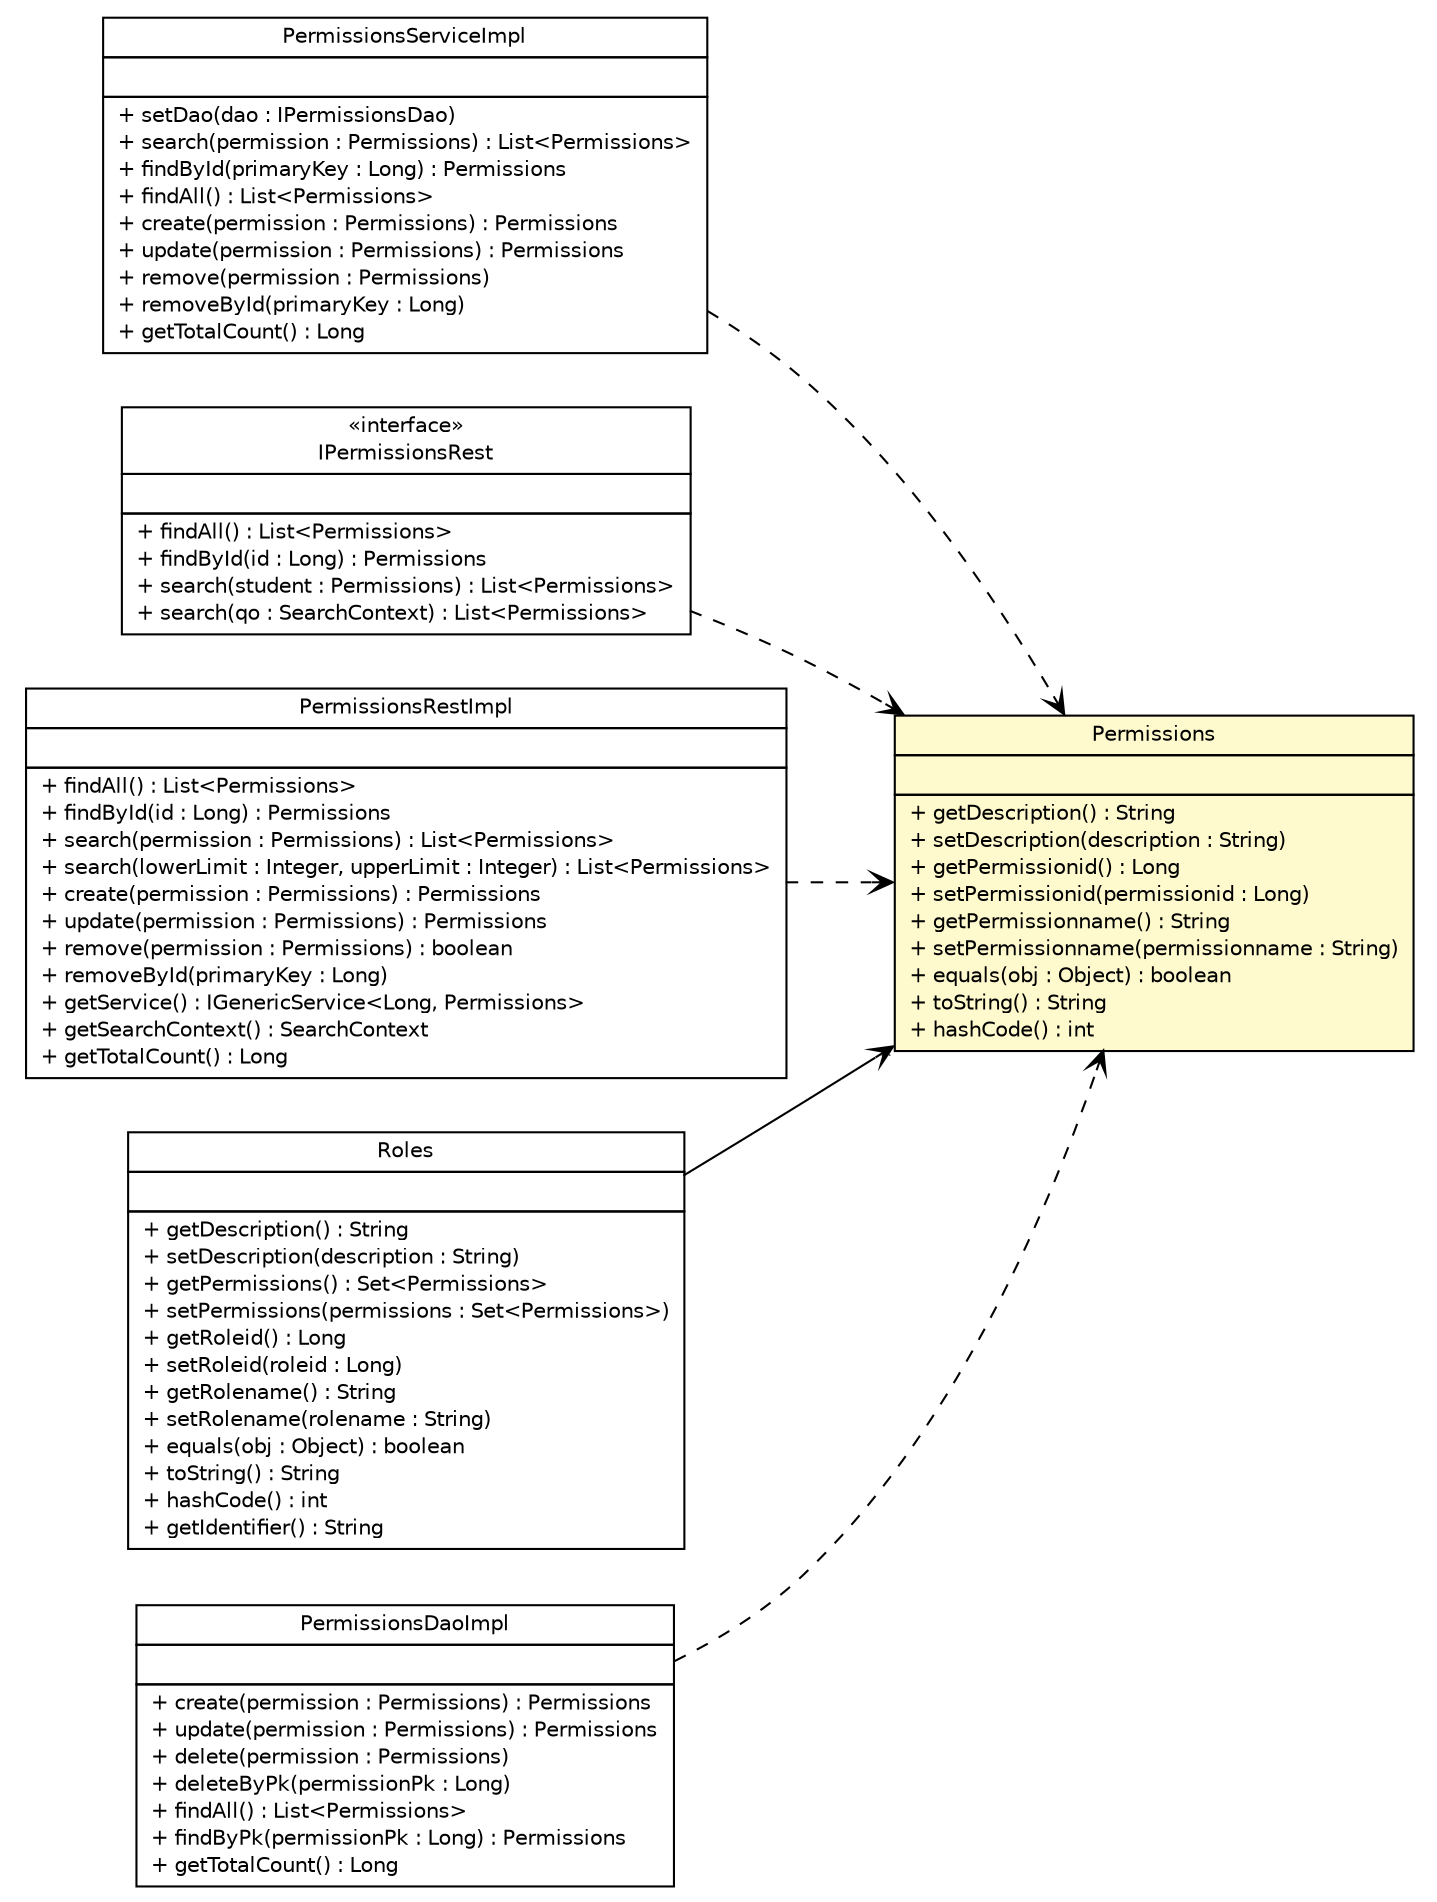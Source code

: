 #!/usr/local/bin/dot
#
# Class diagram 
# Generated by UMLGraph version 5.1 (http://www.umlgraph.org/)
#

digraph G {
	edge [fontname="Helvetica",fontsize=10,labelfontname="Helvetica",labelfontsize=10];
	node [fontname="Helvetica",fontsize=10,shape=plaintext];
	nodesep=0.25;
	ranksep=0.5;
	rankdir=LR;
	// com.inn.headstartdemo.service.impl.PermissionsServiceImpl
	c45761 [label=<<table title="com.inn.headstartdemo.service.impl.PermissionsServiceImpl" border="0" cellborder="1" cellspacing="0" cellpadding="2" port="p" href="../service/impl/PermissionsServiceImpl.html">
		<tr><td><table border="0" cellspacing="0" cellpadding="1">
<tr><td align="center" balign="center"> PermissionsServiceImpl </td></tr>
		</table></td></tr>
		<tr><td><table border="0" cellspacing="0" cellpadding="1">
<tr><td align="left" balign="left">  </td></tr>
		</table></td></tr>
		<tr><td><table border="0" cellspacing="0" cellpadding="1">
<tr><td align="left" balign="left"> + setDao(dao : IPermissionsDao) </td></tr>
<tr><td align="left" balign="left"> + search(permission : Permissions) : List&lt;Permissions&gt; </td></tr>
<tr><td align="left" balign="left"> + findById(primaryKey : Long) : Permissions </td></tr>
<tr><td align="left" balign="left"> + findAll() : List&lt;Permissions&gt; </td></tr>
<tr><td align="left" balign="left"> + create(permission : Permissions) : Permissions </td></tr>
<tr><td align="left" balign="left"> + update(permission : Permissions) : Permissions </td></tr>
<tr><td align="left" balign="left"> + remove(permission : Permissions) </td></tr>
<tr><td align="left" balign="left"> + removeById(primaryKey : Long) </td></tr>
<tr><td align="left" balign="left"> + getTotalCount() : Long </td></tr>
		</table></td></tr>
		</table>>, fontname="Helvetica", fontcolor="black", fontsize=10.0];
	// com.inn.headstartdemo.rest.IPermissionsRest
	c45772 [label=<<table title="com.inn.headstartdemo.rest.IPermissionsRest" border="0" cellborder="1" cellspacing="0" cellpadding="2" port="p" href="../rest/IPermissionsRest.html">
		<tr><td><table border="0" cellspacing="0" cellpadding="1">
<tr><td align="center" balign="center"> &#171;interface&#187; </td></tr>
<tr><td align="center" balign="center"> IPermissionsRest </td></tr>
		</table></td></tr>
		<tr><td><table border="0" cellspacing="0" cellpadding="1">
<tr><td align="left" balign="left">  </td></tr>
		</table></td></tr>
		<tr><td><table border="0" cellspacing="0" cellpadding="1">
<tr><td align="left" balign="left"> + findAll() : List&lt;Permissions&gt; </td></tr>
<tr><td align="left" balign="left"> + findById(id : Long) : Permissions </td></tr>
<tr><td align="left" balign="left"> + search(student : Permissions) : List&lt;Permissions&gt; </td></tr>
<tr><td align="left" balign="left"> + search(qo : SearchContext) : List&lt;Permissions&gt; </td></tr>
		</table></td></tr>
		</table>>, fontname="Helvetica", fontcolor="black", fontsize=10.0];
	// com.inn.headstartdemo.rest.impl.PermissionsRestImpl
	c45800 [label=<<table title="com.inn.headstartdemo.rest.impl.PermissionsRestImpl" border="0" cellborder="1" cellspacing="0" cellpadding="2" port="p" href="../rest/impl/PermissionsRestImpl.html">
		<tr><td><table border="0" cellspacing="0" cellpadding="1">
<tr><td align="center" balign="center"> PermissionsRestImpl </td></tr>
		</table></td></tr>
		<tr><td><table border="0" cellspacing="0" cellpadding="1">
<tr><td align="left" balign="left">  </td></tr>
		</table></td></tr>
		<tr><td><table border="0" cellspacing="0" cellpadding="1">
<tr><td align="left" balign="left"> + findAll() : List&lt;Permissions&gt; </td></tr>
<tr><td align="left" balign="left"> + findById(id : Long) : Permissions </td></tr>
<tr><td align="left" balign="left"> + search(permission : Permissions) : List&lt;Permissions&gt; </td></tr>
<tr><td align="left" balign="left"> + search(lowerLimit : Integer, upperLimit : Integer) : List&lt;Permissions&gt; </td></tr>
<tr><td align="left" balign="left"> + create(permission : Permissions) : Permissions </td></tr>
<tr><td align="left" balign="left"> + update(permission : Permissions) : Permissions </td></tr>
<tr><td align="left" balign="left"> + remove(permission : Permissions) : boolean </td></tr>
<tr><td align="left" balign="left"> + removeById(primaryKey : Long) </td></tr>
<tr><td align="left" balign="left"> + getService() : IGenericService&lt;Long, Permissions&gt; </td></tr>
<tr><td align="left" balign="left"> + getSearchContext() : SearchContext </td></tr>
<tr><td align="left" balign="left"> + getTotalCount() : Long </td></tr>
		</table></td></tr>
		</table>>, fontname="Helvetica", fontcolor="black", fontsize=10.0];
	// com.inn.headstartdemo.model.Roles
	c45811 [label=<<table title="com.inn.headstartdemo.model.Roles" border="0" cellborder="1" cellspacing="0" cellpadding="2" port="p" href="./Roles.html">
		<tr><td><table border="0" cellspacing="0" cellpadding="1">
<tr><td align="center" balign="center"> Roles </td></tr>
		</table></td></tr>
		<tr><td><table border="0" cellspacing="0" cellpadding="1">
<tr><td align="left" balign="left">  </td></tr>
		</table></td></tr>
		<tr><td><table border="0" cellspacing="0" cellpadding="1">
<tr><td align="left" balign="left"> + getDescription() : String </td></tr>
<tr><td align="left" balign="left"> + setDescription(description : String) </td></tr>
<tr><td align="left" balign="left"> + getPermissions() : Set&lt;Permissions&gt; </td></tr>
<tr><td align="left" balign="left"> + setPermissions(permissions : Set&lt;Permissions&gt;) </td></tr>
<tr><td align="left" balign="left"> + getRoleid() : Long </td></tr>
<tr><td align="left" balign="left"> + setRoleid(roleid : Long) </td></tr>
<tr><td align="left" balign="left"> + getRolename() : String </td></tr>
<tr><td align="left" balign="left"> + setRolename(rolename : String) </td></tr>
<tr><td align="left" balign="left"> + equals(obj : Object) : boolean </td></tr>
<tr><td align="left" balign="left"> + toString() : String </td></tr>
<tr><td align="left" balign="left"> + hashCode() : int </td></tr>
<tr><td align="left" balign="left"> + getIdentifier() : String </td></tr>
		</table></td></tr>
		</table>>, fontname="Helvetica", fontcolor="black", fontsize=10.0];
	// com.inn.headstartdemo.model.Permissions
	c45813 [label=<<table title="com.inn.headstartdemo.model.Permissions" border="0" cellborder="1" cellspacing="0" cellpadding="2" port="p" bgcolor="lemonChiffon" href="./Permissions.html">
		<tr><td><table border="0" cellspacing="0" cellpadding="1">
<tr><td align="center" balign="center"> Permissions </td></tr>
		</table></td></tr>
		<tr><td><table border="0" cellspacing="0" cellpadding="1">
<tr><td align="left" balign="left">  </td></tr>
		</table></td></tr>
		<tr><td><table border="0" cellspacing="0" cellpadding="1">
<tr><td align="left" balign="left"> + getDescription() : String </td></tr>
<tr><td align="left" balign="left"> + setDescription(description : String) </td></tr>
<tr><td align="left" balign="left"> + getPermissionid() : Long </td></tr>
<tr><td align="left" balign="left"> + setPermissionid(permissionid : Long) </td></tr>
<tr><td align="left" balign="left"> + getPermissionname() : String </td></tr>
<tr><td align="left" balign="left"> + setPermissionname(permissionname : String) </td></tr>
<tr><td align="left" balign="left"> + equals(obj : Object) : boolean </td></tr>
<tr><td align="left" balign="left"> + toString() : String </td></tr>
<tr><td align="left" balign="left"> + hashCode() : int </td></tr>
		</table></td></tr>
		</table>>, fontname="Helvetica", fontcolor="black", fontsize=10.0];
	// com.inn.headstartdemo.dao.impl.PermissionsDaoImpl
	c45906 [label=<<table title="com.inn.headstartdemo.dao.impl.PermissionsDaoImpl" border="0" cellborder="1" cellspacing="0" cellpadding="2" port="p" href="../dao/impl/PermissionsDaoImpl.html">
		<tr><td><table border="0" cellspacing="0" cellpadding="1">
<tr><td align="center" balign="center"> PermissionsDaoImpl </td></tr>
		</table></td></tr>
		<tr><td><table border="0" cellspacing="0" cellpadding="1">
<tr><td align="left" balign="left">  </td></tr>
		</table></td></tr>
		<tr><td><table border="0" cellspacing="0" cellpadding="1">
<tr><td align="left" balign="left"> + create(permission : Permissions) : Permissions </td></tr>
<tr><td align="left" balign="left"> + update(permission : Permissions) : Permissions </td></tr>
<tr><td align="left" balign="left"> + delete(permission : Permissions) </td></tr>
<tr><td align="left" balign="left"> + deleteByPk(permissionPk : Long) </td></tr>
<tr><td align="left" balign="left"> + findAll() : List&lt;Permissions&gt; </td></tr>
<tr><td align="left" balign="left"> + findByPk(permissionPk : Long) : Permissions </td></tr>
<tr><td align="left" balign="left"> + getTotalCount() : Long </td></tr>
		</table></td></tr>
		</table>>, fontname="Helvetica", fontcolor="black", fontsize=10.0];
	// com.inn.headstartdemo.model.Roles NAVASSOC com.inn.headstartdemo.model.Permissions
	c45811:p -> c45813:p [taillabel="", label="", headlabel="*", fontname="Helvetica", fontcolor="black", fontsize=10.0, color="black", arrowhead=open];
	// com.inn.headstartdemo.service.impl.PermissionsServiceImpl DEPEND com.inn.headstartdemo.model.Permissions
	c45761:p -> c45813:p [taillabel="", label="", headlabel="", fontname="Helvetica", fontcolor="black", fontsize=10.0, color="black", arrowhead=open, style=dashed];
	// com.inn.headstartdemo.rest.IPermissionsRest DEPEND com.inn.headstartdemo.model.Permissions
	c45772:p -> c45813:p [taillabel="", label="", headlabel="", fontname="Helvetica", fontcolor="black", fontsize=10.0, color="black", arrowhead=open, style=dashed];
	// com.inn.headstartdemo.rest.impl.PermissionsRestImpl DEPEND com.inn.headstartdemo.model.Permissions
	c45800:p -> c45813:p [taillabel="", label="", headlabel="", fontname="Helvetica", fontcolor="black", fontsize=10.0, color="black", arrowhead=open, style=dashed];
	// com.inn.headstartdemo.dao.impl.PermissionsDaoImpl DEPEND com.inn.headstartdemo.model.Permissions
	c45906:p -> c45813:p [taillabel="", label="", headlabel="", fontname="Helvetica", fontcolor="black", fontsize=10.0, color="black", arrowhead=open, style=dashed];
}

